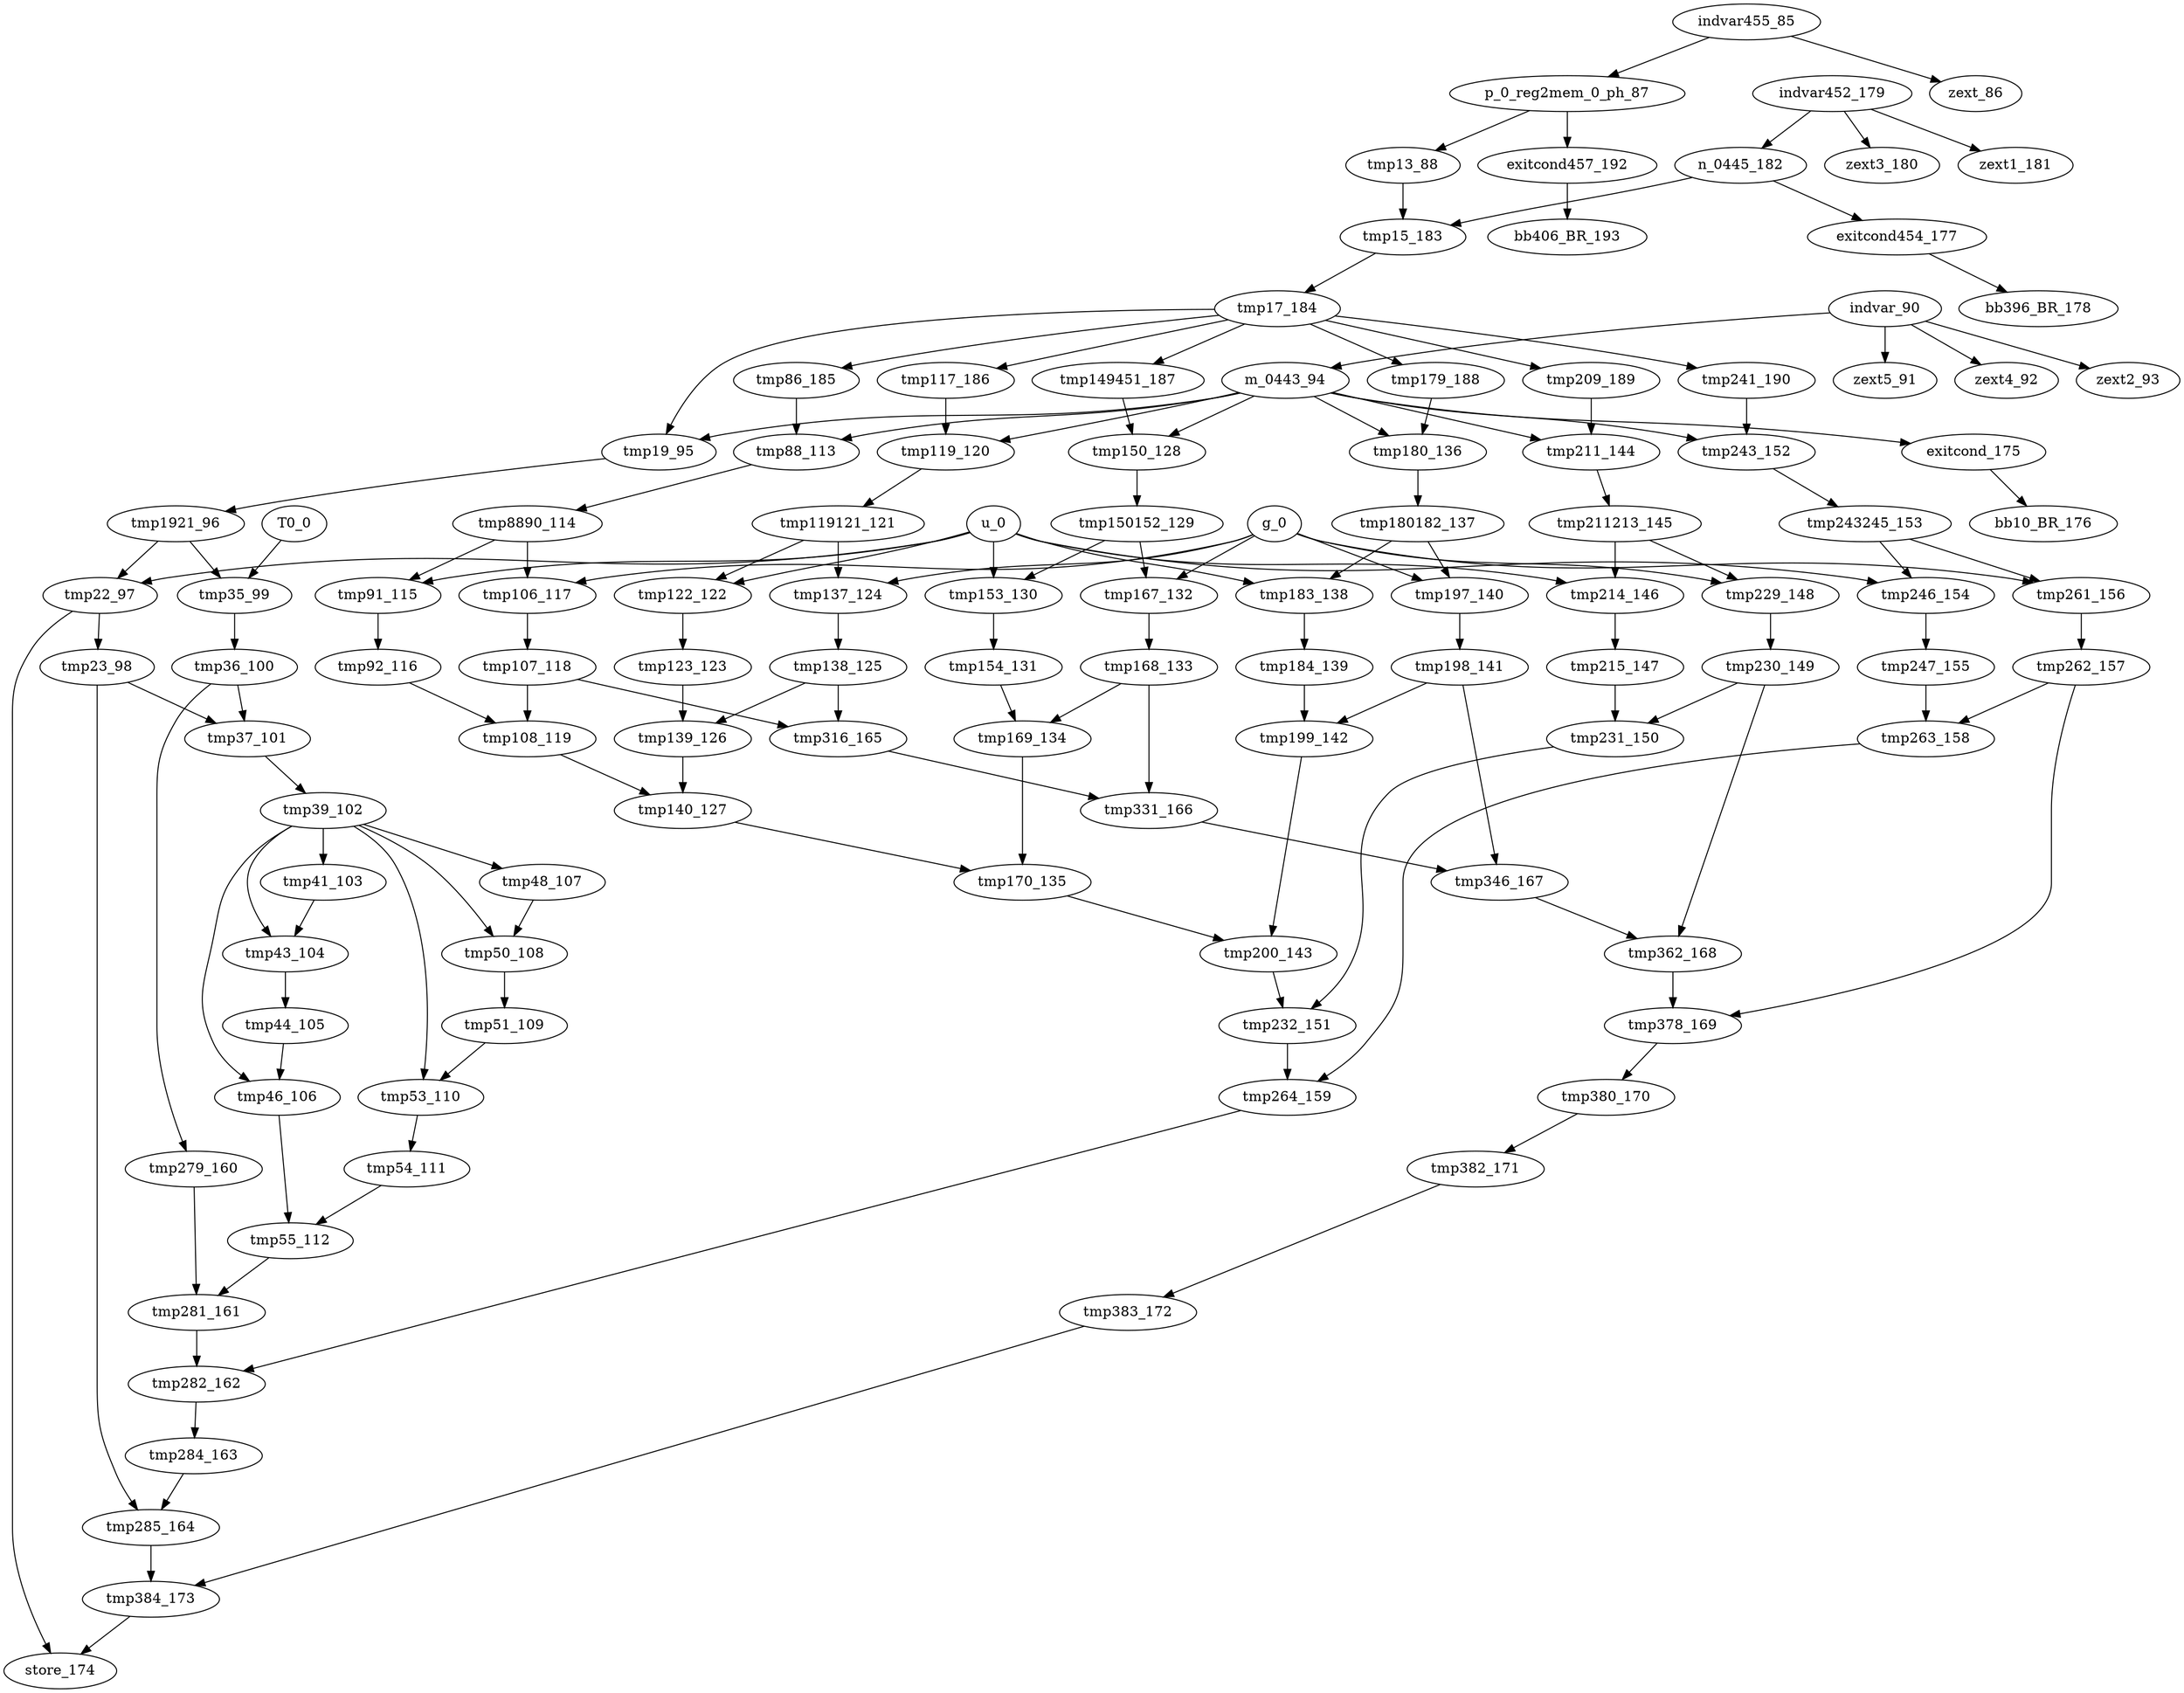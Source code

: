 digraph G {
T0_0->tmp35_99
g_0->tmp106_117
g_0->tmp137_124
g_0->tmp167_132
g_0->tmp197_140
g_0->tmp229_148
g_0->tmp261_156
u_0->tmp22_97
u_0->tmp91_115
u_0->tmp122_122
u_0->tmp153_130
u_0->tmp183_138
u_0->tmp214_146
u_0->tmp246_154
indvar455_85->zext_86
indvar455_85->p_0_reg2mem_0_ph_87
p_0_reg2mem_0_ph_87->tmp13_88
p_0_reg2mem_0_ph_87->exitcond457_192
tmp13_88->tmp15_183
indvar_90->zext5_91
indvar_90->zext4_92
indvar_90->zext2_93
indvar_90->m_0443_94
m_0443_94->tmp19_95
m_0443_94->tmp88_113
m_0443_94->tmp119_120
m_0443_94->tmp150_128
m_0443_94->tmp180_136
m_0443_94->tmp211_144
m_0443_94->tmp243_152
m_0443_94->exitcond_175
tmp19_95->tmp1921_96
tmp1921_96->tmp22_97
tmp1921_96->tmp35_99
tmp22_97->tmp23_98
tmp22_97->store_174
tmp23_98->tmp37_101
tmp23_98->tmp285_164
tmp35_99->tmp36_100
tmp36_100->tmp37_101
tmp36_100->tmp279_160
tmp37_101->tmp39_102
tmp39_102->tmp41_103
tmp39_102->tmp43_104
tmp39_102->tmp46_106
tmp39_102->tmp48_107
tmp39_102->tmp50_108
tmp39_102->tmp53_110
tmp41_103->tmp43_104
tmp43_104->tmp44_105
tmp44_105->tmp46_106
tmp46_106->tmp55_112
tmp48_107->tmp50_108
tmp50_108->tmp51_109
tmp51_109->tmp53_110
tmp53_110->tmp54_111
tmp54_111->tmp55_112
tmp55_112->tmp281_161
tmp88_113->tmp8890_114
tmp8890_114->tmp91_115
tmp8890_114->tmp106_117
tmp91_115->tmp92_116
tmp92_116->tmp108_119
tmp106_117->tmp107_118
tmp107_118->tmp108_119
tmp107_118->tmp316_165
tmp108_119->tmp140_127
tmp119_120->tmp119121_121
tmp119121_121->tmp122_122
tmp119121_121->tmp137_124
tmp122_122->tmp123_123
tmp123_123->tmp139_126
tmp137_124->tmp138_125
tmp138_125->tmp139_126
tmp138_125->tmp316_165
tmp139_126->tmp140_127
tmp140_127->tmp170_135
tmp150_128->tmp150152_129
tmp150152_129->tmp153_130
tmp150152_129->tmp167_132
tmp153_130->tmp154_131
tmp154_131->tmp169_134
tmp167_132->tmp168_133
tmp168_133->tmp169_134
tmp168_133->tmp331_166
tmp169_134->tmp170_135
tmp170_135->tmp200_143
tmp180_136->tmp180182_137
tmp180182_137->tmp183_138
tmp180182_137->tmp197_140
tmp183_138->tmp184_139
tmp184_139->tmp199_142
tmp197_140->tmp198_141
tmp198_141->tmp199_142
tmp198_141->tmp346_167
tmp199_142->tmp200_143
tmp200_143->tmp232_151
tmp211_144->tmp211213_145
tmp211213_145->tmp214_146
tmp211213_145->tmp229_148
tmp214_146->tmp215_147
tmp215_147->tmp231_150
tmp229_148->tmp230_149
tmp230_149->tmp231_150
tmp230_149->tmp362_168
tmp231_150->tmp232_151
tmp232_151->tmp264_159
tmp243_152->tmp243245_153
tmp243245_153->tmp246_154
tmp243245_153->tmp261_156
tmp246_154->tmp247_155
tmp247_155->tmp263_158
tmp261_156->tmp262_157
tmp262_157->tmp263_158
tmp262_157->tmp378_169
tmp263_158->tmp264_159
tmp264_159->tmp282_162
tmp279_160->tmp281_161
tmp281_161->tmp282_162
tmp282_162->tmp284_163
tmp284_163->tmp285_164
tmp285_164->tmp384_173
tmp316_165->tmp331_166
tmp331_166->tmp346_167
tmp346_167->tmp362_168
tmp362_168->tmp378_169
tmp378_169->tmp380_170
tmp380_170->tmp382_171
tmp382_171->tmp383_172
tmp383_172->tmp384_173
tmp384_173->store_174
exitcond_175->bb10_BR_176
exitcond454_177->bb396_BR_178
indvar452_179->zext3_180
indvar452_179->zext1_181
indvar452_179->n_0445_182
n_0445_182->exitcond454_177
n_0445_182->tmp15_183
tmp15_183->tmp17_184
tmp17_184->tmp19_95
tmp17_184->tmp86_185
tmp17_184->tmp117_186
tmp17_184->tmp149451_187
tmp17_184->tmp179_188
tmp17_184->tmp209_189
tmp17_184->tmp241_190
tmp86_185->tmp88_113
tmp117_186->tmp119_120
tmp149451_187->tmp150_128
tmp179_188->tmp180_136
tmp209_189->tmp211_144
tmp241_190->tmp243_152
exitcond457_192->bb406_BR_193
}